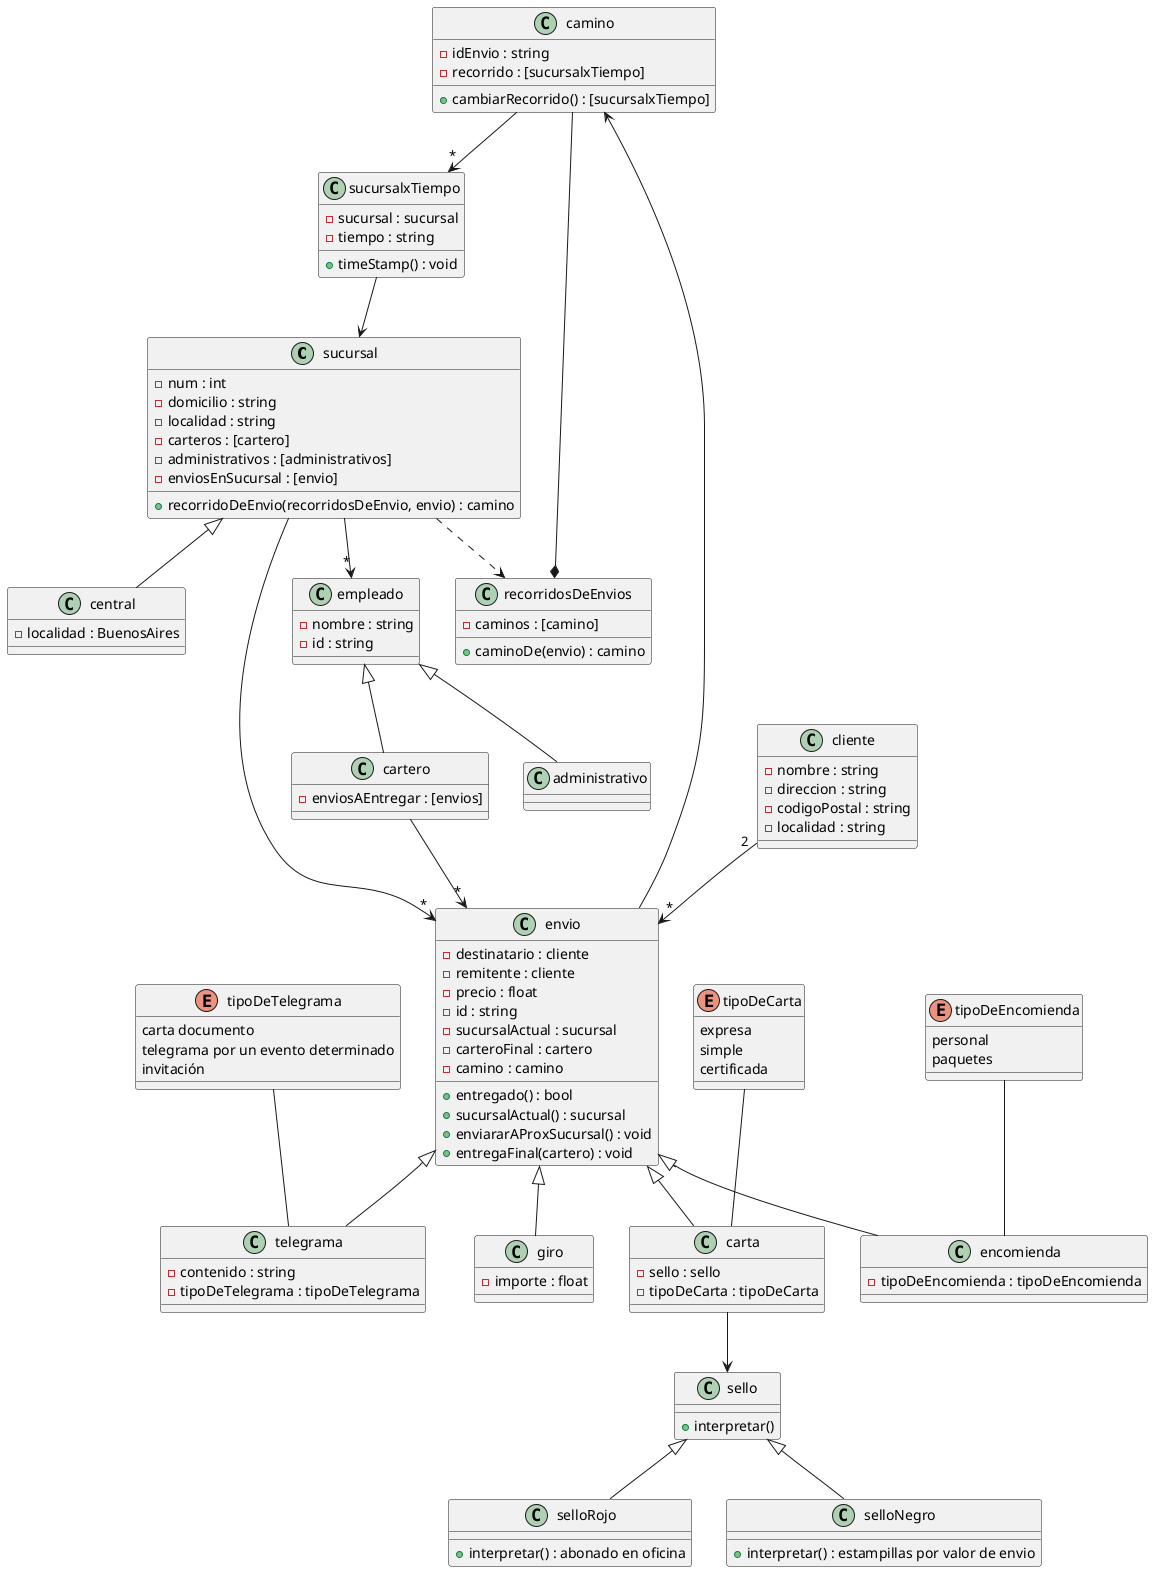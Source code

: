 @startuml 13Correo
class sucursal{
    -num : int
    -domicilio : string
    -localidad : string
    -carteros : [cartero]
    -administrativos : [administrativos]
    -enviosEnSucursal : [envio]
    +recorridoDeEnvio(recorridosDeEnvio, envio) : camino
}

class central extends sucursal{
    -localidad : BuenosAires
}

class empleado{
    -nombre : string
    -id : string
}

class administrativo extends empleado{}

class cartero extends empleado{
    -enviosAEntregar : [envios]
}

class cliente{
    -nombre : string
    -direccion : string
    -codigoPostal : string
    -localidad : string
}
class envio{
    -destinatario : cliente
    -remitente : cliente
    -precio : float
    -id : string
    -sucursalActual : sucursal
    -carteroFinal : cartero
    -camino : camino
    +entregado() : bool
    +sucursalActual() : sucursal
    +enviararAProxSucursal() : void
    +entregaFinal(cartero) : void
}
class camino{
    -idEnvio : string
    -recorrido : [sucursalxTiempo]
    +cambiarRecorrido() : [sucursalxTiempo]
}
class recorridosDeEnvios{
    -caminos : [camino]
    +caminoDe(envio) : camino
}


class telegrama extends envio{
    -contenido : string
    -tipoDeTelegrama : tipoDeTelegrama

}

class giro extends envio{
    -importe : float
}

class carta extends envio{
    -sello : sello
    -tipoDeCarta : tipoDeCarta
}
class sello{
    +interpretar()
}
class selloRojo extends sello{
    +interpretar() : abonado en oficina
}
class selloNegro extends sello{
    +interpretar() : estampillas por valor de envio
}

class encomienda extends envio{
    -tipoDeEncomienda : tipoDeEncomienda
}
enum tipoDeEncomienda{
    personal
    paquetes
}
enum tipoDeCarta{
    expresa
    simple
    certificada
}
enum tipoDeTelegrama{
    carta documento
    telegrama por un evento determinado
    invitación
}
class sucursalxTiempo{
    -sucursal : sucursal
    -tiempo : string
    +timeStamp() : void
}
sucursal -->"*" envio
camino <-- envio
camino -->"*" sucursalxTiempo
sucursalxTiempo --> sucursal
tipoDeCarta -- carta
tipoDeTelegrama -- telegrama
tipoDeEncomienda -- encomienda
cliente "2"-->"*" envio
camino --* recorridosDeEnvios
sucursal -->"*" empleado
cartero -->"*" envio
carta --> sello
sucursal ..> recorridosDeEnvios
@enduml